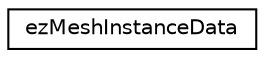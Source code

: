 digraph "Graphical Class Hierarchy"
{
 // LATEX_PDF_SIZE
  edge [fontname="Helvetica",fontsize="10",labelfontname="Helvetica",labelfontsize="10"];
  node [fontname="Helvetica",fontsize="10",shape=record];
  rankdir="LR";
  Node0 [label="ezMeshInstanceData",height=0.2,width=0.4,color="black", fillcolor="white", style="filled",URL="$d7/d54/structez_mesh_instance_data.htm",tooltip=" "];
}
